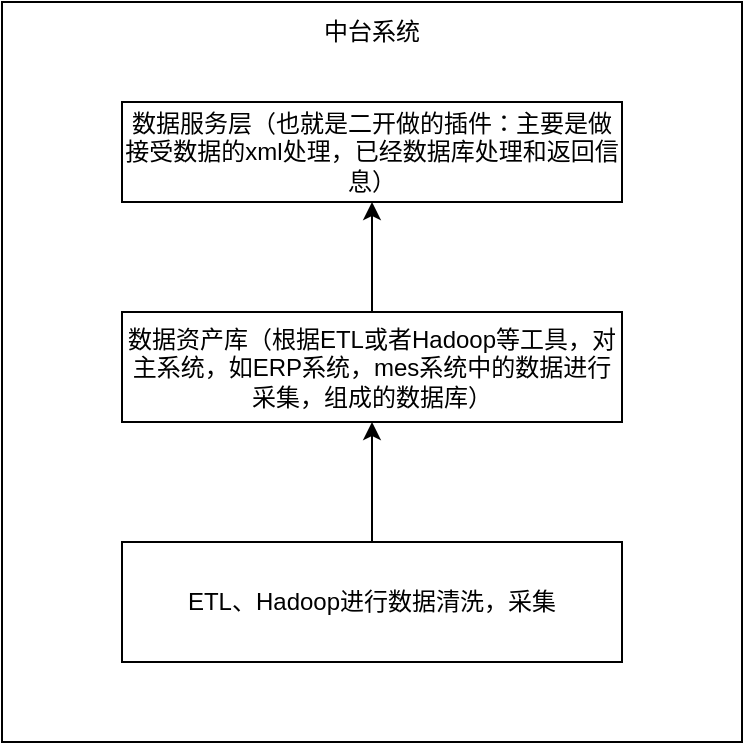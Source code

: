 <mxfile version="24.7.4">
  <diagram name="第 1 页" id="6oOBNnKYEpboCDrhg7d9">
    <mxGraphModel dx="740" dy="655" grid="1" gridSize="10" guides="1" tooltips="1" connect="1" arrows="1" fold="1" page="1" pageScale="1" pageWidth="1920" pageHeight="1200" math="0" shadow="0">
      <root>
        <mxCell id="0" />
        <mxCell id="1" parent="0" />
        <mxCell id="EWG6a7z2NVEHWq2Y6NBj-1" value="" style="whiteSpace=wrap;html=1;aspect=fixed;" vertex="1" parent="1">
          <mxGeometry x="280" y="130" width="370" height="370" as="geometry" />
        </mxCell>
        <mxCell id="EWG6a7z2NVEHWq2Y6NBj-2" value="数据服务层（也就是二开做的插件：主要是做接受数据的xml处理，已经数据库处理和返回信息）" style="rounded=0;whiteSpace=wrap;html=1;" vertex="1" parent="1">
          <mxGeometry x="340" y="180" width="250" height="50" as="geometry" />
        </mxCell>
        <mxCell id="EWG6a7z2NVEHWq2Y6NBj-6" value="" style="edgeStyle=orthogonalEdgeStyle;rounded=0;orthogonalLoop=1;jettySize=auto;html=1;" edge="1" parent="1" source="EWG6a7z2NVEHWq2Y6NBj-3" target="EWG6a7z2NVEHWq2Y6NBj-2">
          <mxGeometry relative="1" as="geometry" />
        </mxCell>
        <mxCell id="EWG6a7z2NVEHWq2Y6NBj-3" value="数据资产库（根据ETL或者Hadoop等工具，对主系统，如ERP系统，mes系统中的数据进行采集，组成的数据库）" style="rounded=0;whiteSpace=wrap;html=1;" vertex="1" parent="1">
          <mxGeometry x="340" y="285" width="250" height="55" as="geometry" />
        </mxCell>
        <mxCell id="EWG6a7z2NVEHWq2Y6NBj-5" value="" style="edgeStyle=orthogonalEdgeStyle;rounded=0;orthogonalLoop=1;jettySize=auto;html=1;" edge="1" parent="1" source="EWG6a7z2NVEHWq2Y6NBj-4" target="EWG6a7z2NVEHWq2Y6NBj-3">
          <mxGeometry relative="1" as="geometry" />
        </mxCell>
        <mxCell id="EWG6a7z2NVEHWq2Y6NBj-4" value="ETL、Hadoop进行数据清洗，采集" style="rounded=0;whiteSpace=wrap;html=1;" vertex="1" parent="1">
          <mxGeometry x="340" y="400" width="250" height="60" as="geometry" />
        </mxCell>
        <mxCell id="EWG6a7z2NVEHWq2Y6NBj-7" value="中台系统" style="text;html=1;align=center;verticalAlign=middle;whiteSpace=wrap;rounded=0;" vertex="1" parent="1">
          <mxGeometry x="435" y="130" width="60" height="30" as="geometry" />
        </mxCell>
      </root>
    </mxGraphModel>
  </diagram>
</mxfile>

